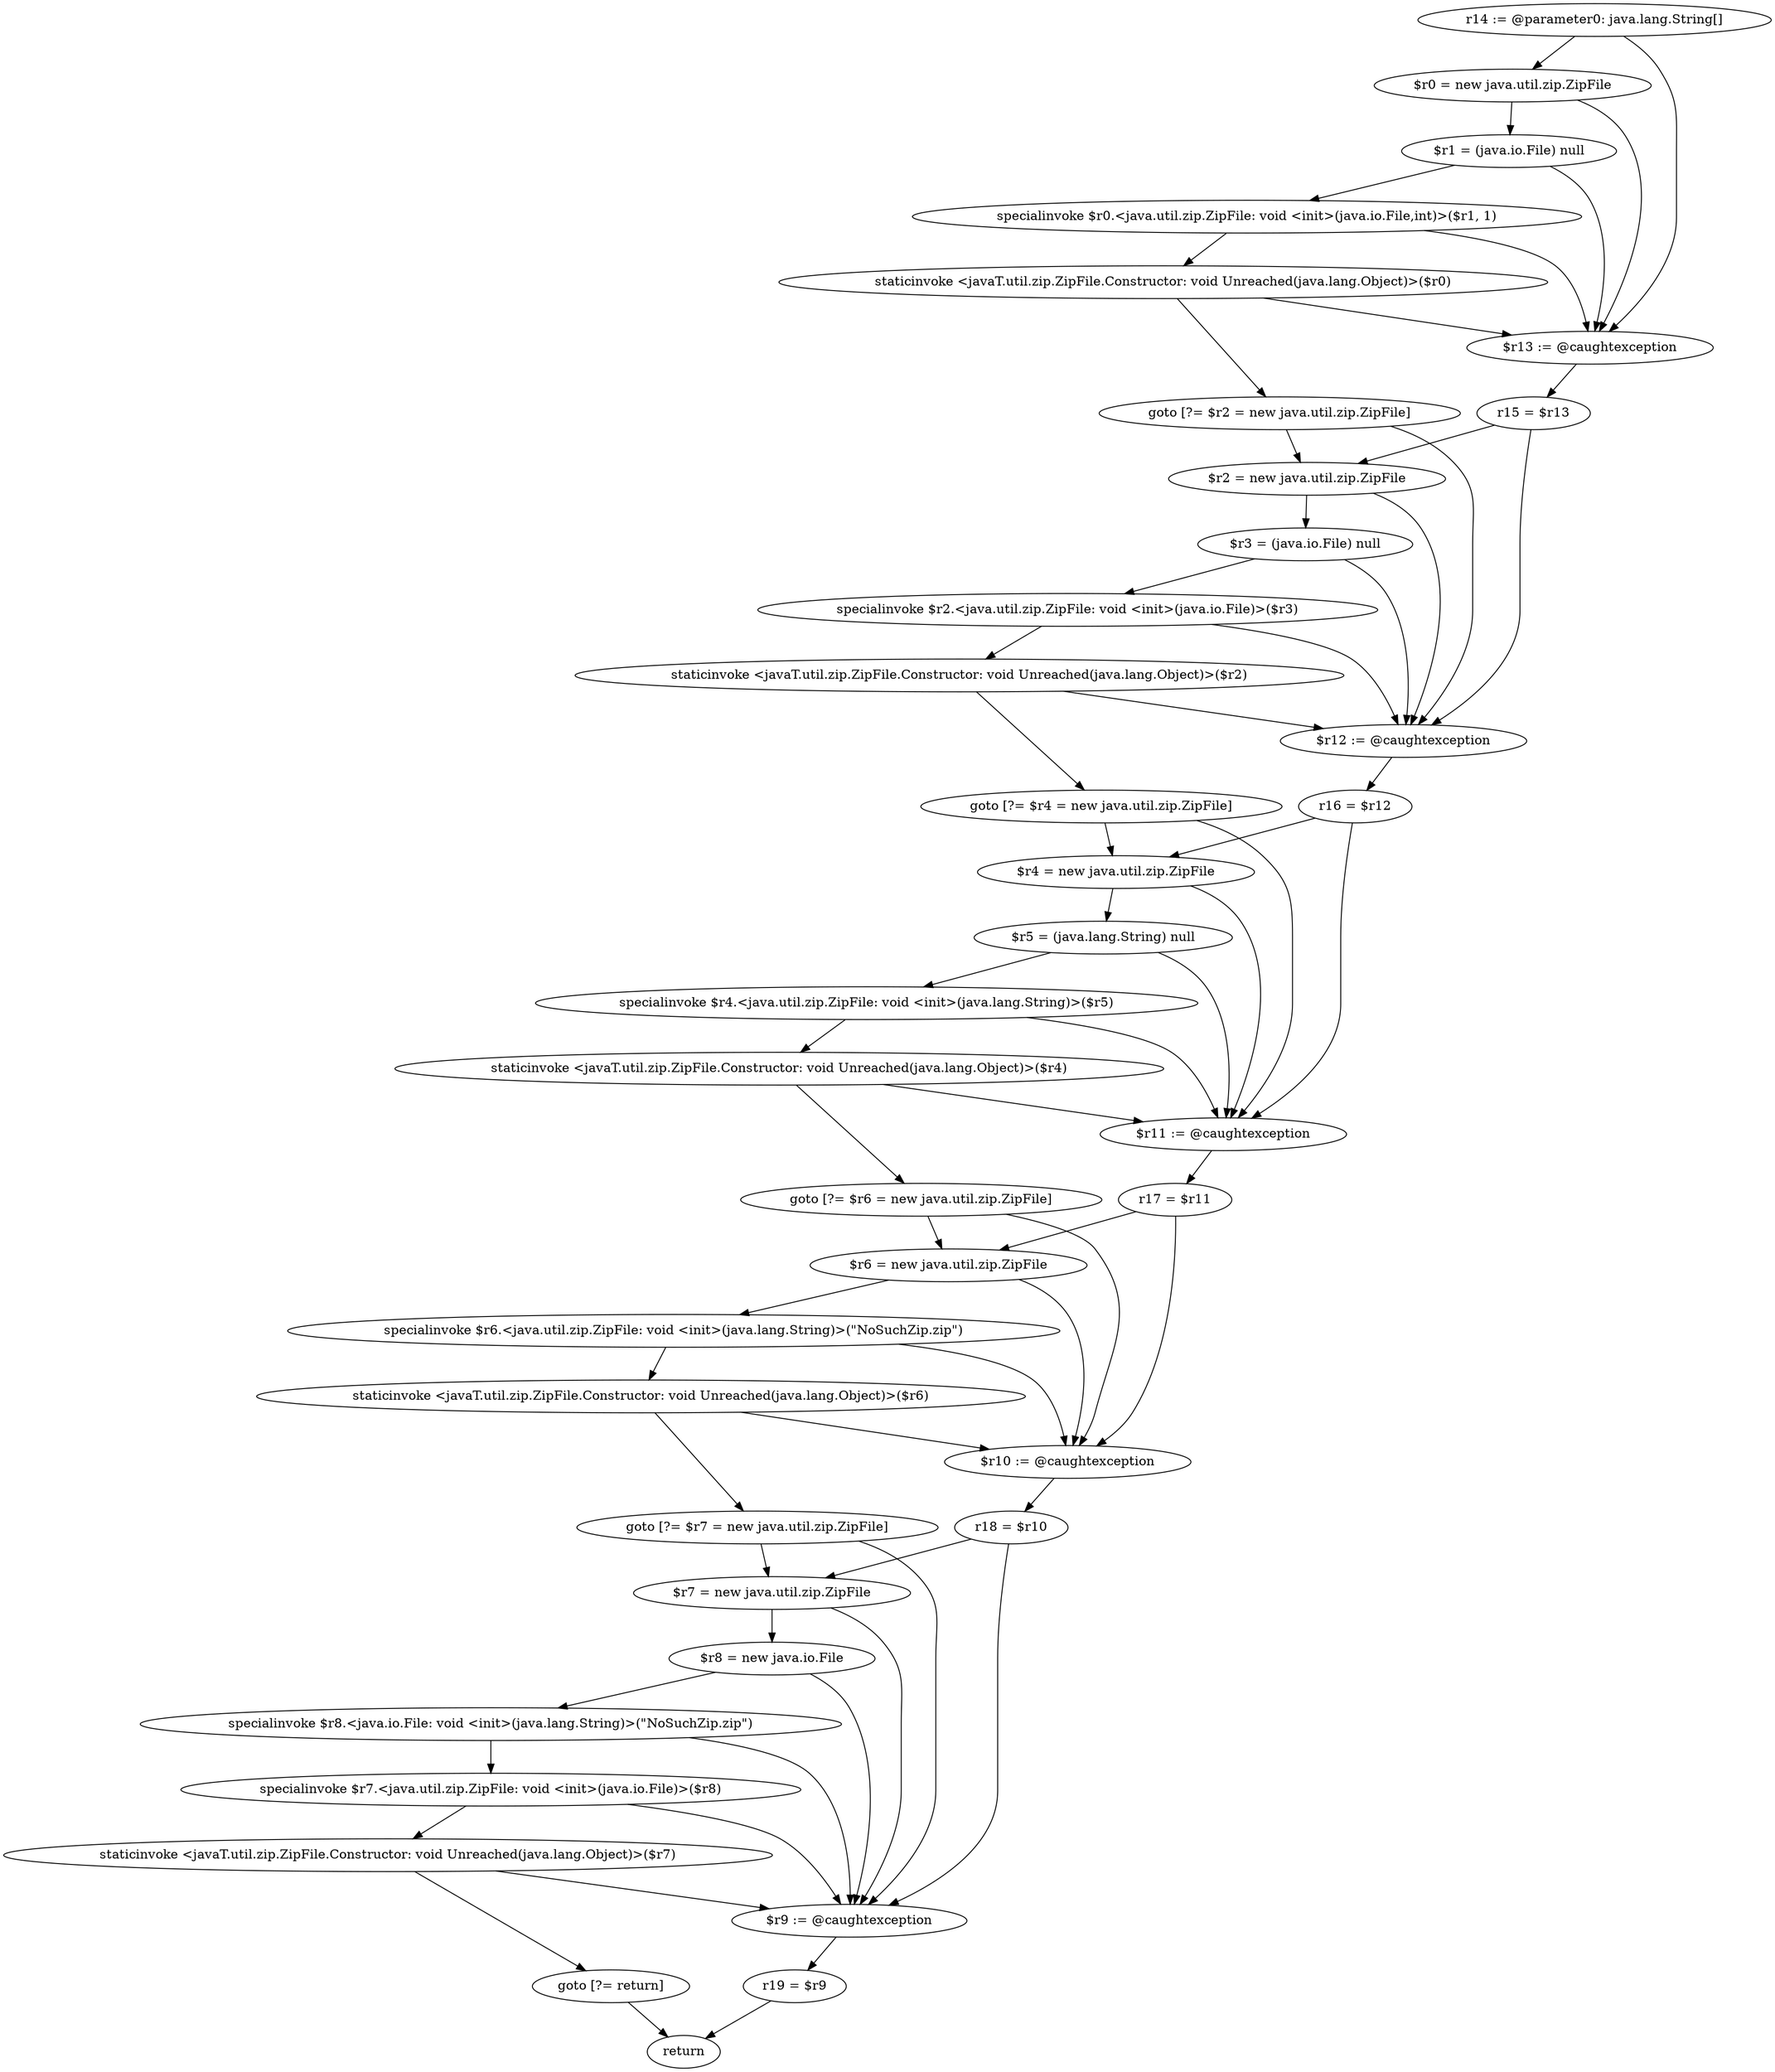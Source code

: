 digraph "unitGraph" {
    "r14 := @parameter0: java.lang.String[]"
    "$r0 = new java.util.zip.ZipFile"
    "$r1 = (java.io.File) null"
    "specialinvoke $r0.<java.util.zip.ZipFile: void <init>(java.io.File,int)>($r1, 1)"
    "staticinvoke <javaT.util.zip.ZipFile.Constructor: void Unreached(java.lang.Object)>($r0)"
    "goto [?= $r2 = new java.util.zip.ZipFile]"
    "$r13 := @caughtexception"
    "r15 = $r13"
    "$r2 = new java.util.zip.ZipFile"
    "$r3 = (java.io.File) null"
    "specialinvoke $r2.<java.util.zip.ZipFile: void <init>(java.io.File)>($r3)"
    "staticinvoke <javaT.util.zip.ZipFile.Constructor: void Unreached(java.lang.Object)>($r2)"
    "goto [?= $r4 = new java.util.zip.ZipFile]"
    "$r12 := @caughtexception"
    "r16 = $r12"
    "$r4 = new java.util.zip.ZipFile"
    "$r5 = (java.lang.String) null"
    "specialinvoke $r4.<java.util.zip.ZipFile: void <init>(java.lang.String)>($r5)"
    "staticinvoke <javaT.util.zip.ZipFile.Constructor: void Unreached(java.lang.Object)>($r4)"
    "goto [?= $r6 = new java.util.zip.ZipFile]"
    "$r11 := @caughtexception"
    "r17 = $r11"
    "$r6 = new java.util.zip.ZipFile"
    "specialinvoke $r6.<java.util.zip.ZipFile: void <init>(java.lang.String)>(\"NoSuchZip.zip\")"
    "staticinvoke <javaT.util.zip.ZipFile.Constructor: void Unreached(java.lang.Object)>($r6)"
    "goto [?= $r7 = new java.util.zip.ZipFile]"
    "$r10 := @caughtexception"
    "r18 = $r10"
    "$r7 = new java.util.zip.ZipFile"
    "$r8 = new java.io.File"
    "specialinvoke $r8.<java.io.File: void <init>(java.lang.String)>(\"NoSuchZip.zip\")"
    "specialinvoke $r7.<java.util.zip.ZipFile: void <init>(java.io.File)>($r8)"
    "staticinvoke <javaT.util.zip.ZipFile.Constructor: void Unreached(java.lang.Object)>($r7)"
    "goto [?= return]"
    "$r9 := @caughtexception"
    "r19 = $r9"
    "return"
    "r14 := @parameter0: java.lang.String[]"->"$r0 = new java.util.zip.ZipFile";
    "r14 := @parameter0: java.lang.String[]"->"$r13 := @caughtexception";
    "$r0 = new java.util.zip.ZipFile"->"$r1 = (java.io.File) null";
    "$r0 = new java.util.zip.ZipFile"->"$r13 := @caughtexception";
    "$r1 = (java.io.File) null"->"specialinvoke $r0.<java.util.zip.ZipFile: void <init>(java.io.File,int)>($r1, 1)";
    "$r1 = (java.io.File) null"->"$r13 := @caughtexception";
    "specialinvoke $r0.<java.util.zip.ZipFile: void <init>(java.io.File,int)>($r1, 1)"->"staticinvoke <javaT.util.zip.ZipFile.Constructor: void Unreached(java.lang.Object)>($r0)";
    "specialinvoke $r0.<java.util.zip.ZipFile: void <init>(java.io.File,int)>($r1, 1)"->"$r13 := @caughtexception";
    "staticinvoke <javaT.util.zip.ZipFile.Constructor: void Unreached(java.lang.Object)>($r0)"->"goto [?= $r2 = new java.util.zip.ZipFile]";
    "staticinvoke <javaT.util.zip.ZipFile.Constructor: void Unreached(java.lang.Object)>($r0)"->"$r13 := @caughtexception";
    "goto [?= $r2 = new java.util.zip.ZipFile]"->"$r2 = new java.util.zip.ZipFile";
    "goto [?= $r2 = new java.util.zip.ZipFile]"->"$r12 := @caughtexception";
    "$r13 := @caughtexception"->"r15 = $r13";
    "r15 = $r13"->"$r2 = new java.util.zip.ZipFile";
    "r15 = $r13"->"$r12 := @caughtexception";
    "$r2 = new java.util.zip.ZipFile"->"$r3 = (java.io.File) null";
    "$r2 = new java.util.zip.ZipFile"->"$r12 := @caughtexception";
    "$r3 = (java.io.File) null"->"specialinvoke $r2.<java.util.zip.ZipFile: void <init>(java.io.File)>($r3)";
    "$r3 = (java.io.File) null"->"$r12 := @caughtexception";
    "specialinvoke $r2.<java.util.zip.ZipFile: void <init>(java.io.File)>($r3)"->"staticinvoke <javaT.util.zip.ZipFile.Constructor: void Unreached(java.lang.Object)>($r2)";
    "specialinvoke $r2.<java.util.zip.ZipFile: void <init>(java.io.File)>($r3)"->"$r12 := @caughtexception";
    "staticinvoke <javaT.util.zip.ZipFile.Constructor: void Unreached(java.lang.Object)>($r2)"->"goto [?= $r4 = new java.util.zip.ZipFile]";
    "staticinvoke <javaT.util.zip.ZipFile.Constructor: void Unreached(java.lang.Object)>($r2)"->"$r12 := @caughtexception";
    "goto [?= $r4 = new java.util.zip.ZipFile]"->"$r4 = new java.util.zip.ZipFile";
    "goto [?= $r4 = new java.util.zip.ZipFile]"->"$r11 := @caughtexception";
    "$r12 := @caughtexception"->"r16 = $r12";
    "r16 = $r12"->"$r4 = new java.util.zip.ZipFile";
    "r16 = $r12"->"$r11 := @caughtexception";
    "$r4 = new java.util.zip.ZipFile"->"$r5 = (java.lang.String) null";
    "$r4 = new java.util.zip.ZipFile"->"$r11 := @caughtexception";
    "$r5 = (java.lang.String) null"->"specialinvoke $r4.<java.util.zip.ZipFile: void <init>(java.lang.String)>($r5)";
    "$r5 = (java.lang.String) null"->"$r11 := @caughtexception";
    "specialinvoke $r4.<java.util.zip.ZipFile: void <init>(java.lang.String)>($r5)"->"staticinvoke <javaT.util.zip.ZipFile.Constructor: void Unreached(java.lang.Object)>($r4)";
    "specialinvoke $r4.<java.util.zip.ZipFile: void <init>(java.lang.String)>($r5)"->"$r11 := @caughtexception";
    "staticinvoke <javaT.util.zip.ZipFile.Constructor: void Unreached(java.lang.Object)>($r4)"->"goto [?= $r6 = new java.util.zip.ZipFile]";
    "staticinvoke <javaT.util.zip.ZipFile.Constructor: void Unreached(java.lang.Object)>($r4)"->"$r11 := @caughtexception";
    "goto [?= $r6 = new java.util.zip.ZipFile]"->"$r6 = new java.util.zip.ZipFile";
    "goto [?= $r6 = new java.util.zip.ZipFile]"->"$r10 := @caughtexception";
    "$r11 := @caughtexception"->"r17 = $r11";
    "r17 = $r11"->"$r6 = new java.util.zip.ZipFile";
    "r17 = $r11"->"$r10 := @caughtexception";
    "$r6 = new java.util.zip.ZipFile"->"specialinvoke $r6.<java.util.zip.ZipFile: void <init>(java.lang.String)>(\"NoSuchZip.zip\")";
    "$r6 = new java.util.zip.ZipFile"->"$r10 := @caughtexception";
    "specialinvoke $r6.<java.util.zip.ZipFile: void <init>(java.lang.String)>(\"NoSuchZip.zip\")"->"staticinvoke <javaT.util.zip.ZipFile.Constructor: void Unreached(java.lang.Object)>($r6)";
    "specialinvoke $r6.<java.util.zip.ZipFile: void <init>(java.lang.String)>(\"NoSuchZip.zip\")"->"$r10 := @caughtexception";
    "staticinvoke <javaT.util.zip.ZipFile.Constructor: void Unreached(java.lang.Object)>($r6)"->"goto [?= $r7 = new java.util.zip.ZipFile]";
    "staticinvoke <javaT.util.zip.ZipFile.Constructor: void Unreached(java.lang.Object)>($r6)"->"$r10 := @caughtexception";
    "goto [?= $r7 = new java.util.zip.ZipFile]"->"$r7 = new java.util.zip.ZipFile";
    "goto [?= $r7 = new java.util.zip.ZipFile]"->"$r9 := @caughtexception";
    "$r10 := @caughtexception"->"r18 = $r10";
    "r18 = $r10"->"$r7 = new java.util.zip.ZipFile";
    "r18 = $r10"->"$r9 := @caughtexception";
    "$r7 = new java.util.zip.ZipFile"->"$r8 = new java.io.File";
    "$r7 = new java.util.zip.ZipFile"->"$r9 := @caughtexception";
    "$r8 = new java.io.File"->"specialinvoke $r8.<java.io.File: void <init>(java.lang.String)>(\"NoSuchZip.zip\")";
    "$r8 = new java.io.File"->"$r9 := @caughtexception";
    "specialinvoke $r8.<java.io.File: void <init>(java.lang.String)>(\"NoSuchZip.zip\")"->"specialinvoke $r7.<java.util.zip.ZipFile: void <init>(java.io.File)>($r8)";
    "specialinvoke $r8.<java.io.File: void <init>(java.lang.String)>(\"NoSuchZip.zip\")"->"$r9 := @caughtexception";
    "specialinvoke $r7.<java.util.zip.ZipFile: void <init>(java.io.File)>($r8)"->"staticinvoke <javaT.util.zip.ZipFile.Constructor: void Unreached(java.lang.Object)>($r7)";
    "specialinvoke $r7.<java.util.zip.ZipFile: void <init>(java.io.File)>($r8)"->"$r9 := @caughtexception";
    "staticinvoke <javaT.util.zip.ZipFile.Constructor: void Unreached(java.lang.Object)>($r7)"->"goto [?= return]";
    "staticinvoke <javaT.util.zip.ZipFile.Constructor: void Unreached(java.lang.Object)>($r7)"->"$r9 := @caughtexception";
    "goto [?= return]"->"return";
    "$r9 := @caughtexception"->"r19 = $r9";
    "r19 = $r9"->"return";
}
